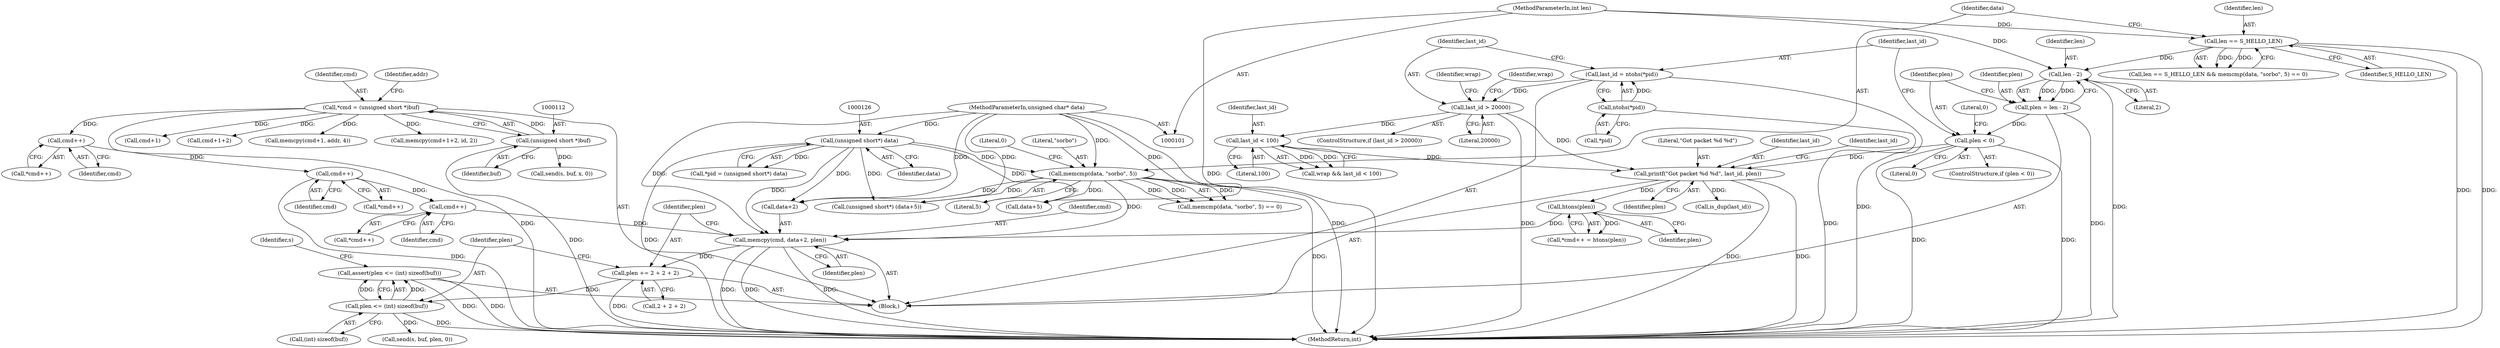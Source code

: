 digraph "0_aircrack-ng_da087238963c1239fdabd47dc1b65279605aca70@API" {
"1000278" [label="(Call,assert(plen <= (int) sizeof(buf)))"];
"1000279" [label="(Call,plen <= (int) sizeof(buf))"];
"1000271" [label="(Call,plen += 2 + 2 + 2)"];
"1000265" [label="(Call,memcpy(cmd, data+2, plen))"];
"1000261" [label="(Call,cmd++)"];
"1000203" [label="(Call,cmd++)"];
"1000197" [label="(Call,cmd++)"];
"1000109" [label="(Call,*cmd = (unsigned short *)buf)"];
"1000111" [label="(Call,(unsigned short *)buf)"];
"1000125" [label="(Call,(unsigned short*) data)"];
"1000103" [label="(MethodParameterIn,unsigned char* data)"];
"1000134" [label="(Call,memcmp(data, \"sorbo\", 5))"];
"1000263" [label="(Call,htons(plen))"];
"1000245" [label="(Call,printf(\"Got packet %d %d\", last_id, plen))"];
"1000224" [label="(Call,last_id > 20000)"];
"1000218" [label="(Call,last_id = ntohs(*pid))"];
"1000220" [label="(Call,ntohs(*pid))"];
"1000233" [label="(Call,last_id < 100)"];
"1000213" [label="(Call,plen < 0)"];
"1000207" [label="(Call,plen = len - 2)"];
"1000209" [label="(Call,len - 2)"];
"1000130" [label="(Call,len == S_HELLO_LEN)"];
"1000104" [label="(MethodParameterIn,int len)"];
"1000204" [label="(Identifier,cmd)"];
"1000104" [label="(MethodParameterIn,int len)"];
"1000110" [label="(Identifier,cmd)"];
"1000225" [label="(Identifier,last_id)"];
"1000281" [label="(Call,(int) sizeof(buf))"];
"1000113" [label="(Identifier,buf)"];
"1000270" [label="(Identifier,plen)"];
"1000234" [label="(Identifier,last_id)"];
"1000130" [label="(Call,len == S_HELLO_LEN)"];
"1000103" [label="(MethodParameterIn,unsigned char* data)"];
"1000132" [label="(Identifier,S_HELLO_LEN)"];
"1000251" [label="(Identifier,last_id)"];
"1000196" [label="(Call,*cmd++)"];
"1000162" [label="(Call,cmd+1)"];
"1000248" [label="(Identifier,plen)"];
"1000271" [label="(Call,plen += 2 + 2 + 2)"];
"1000219" [label="(Identifier,last_id)"];
"1000198" [label="(Identifier,cmd)"];
"1000215" [label="(Literal,0)"];
"1000137" [label="(Literal,5)"];
"1000263" [label="(Call,htons(plen))"];
"1000131" [label="(Identifier,len)"];
"1000260" [label="(Call,*cmd++)"];
"1000280" [label="(Identifier,plen)"];
"1000212" [label="(ControlStructure,if (plen < 0))"];
"1000262" [label="(Identifier,cmd)"];
"1000226" [label="(Literal,20000)"];
"1000224" [label="(Call,last_id > 20000)"];
"1000246" [label="(Literal,\"Got packet %d %d\")"];
"1000207" [label="(Call,plen = len - 2)"];
"1000247" [label="(Identifier,last_id)"];
"1000279" [label="(Call,plen <= (int) sizeof(buf))"];
"1000145" [label="(Call,data+5)"];
"1000106" [label="(Block,)"];
"1000168" [label="(Call,cmd+1+2)"];
"1000220" [label="(Call,ntohs(*pid))"];
"1000161" [label="(Call,memcpy(cmd+1, addr, 4))"];
"1000111" [label="(Call,(unsigned short *)buf)"];
"1000133" [label="(Call,memcmp(data, \"sorbo\", 5) == 0)"];
"1000273" [label="(Call,2 + 2 + 2)"];
"1000267" [label="(Call,data+2)"];
"1000203" [label="(Call,cmd++)"];
"1000250" [label="(Call,is_dup(last_id))"];
"1000297" [label="(MethodReturn,int)"];
"1000125" [label="(Call,(unsigned short*) data)"];
"1000278" [label="(Call,assert(plen <= (int) sizeof(buf)))"];
"1000228" [label="(Identifier,wrap)"];
"1000233" [label="(Call,last_id < 100)"];
"1000232" [label="(Identifier,wrap)"];
"1000218" [label="(Call,last_id = ntohs(*pid))"];
"1000221" [label="(Call,*pid)"];
"1000245" [label="(Call,printf(\"Got packet %d %d\", last_id, plen))"];
"1000266" [label="(Identifier,cmd)"];
"1000235" [label="(Literal,100)"];
"1000129" [label="(Call,len == S_HELLO_LEN && memcmp(data, \"sorbo\", 5) == 0)"];
"1000135" [label="(Identifier,data)"];
"1000209" [label="(Call,len - 2)"];
"1000261" [label="(Call,cmd++)"];
"1000214" [label="(Identifier,plen)"];
"1000136" [label="(Literal,\"sorbo\")"];
"1000197" [label="(Call,cmd++)"];
"1000264" [label="(Identifier,plen)"];
"1000117" [label="(Identifier,addr)"];
"1000272" [label="(Identifier,plen)"];
"1000143" [label="(Call,(unsigned short*) (data+5))"];
"1000138" [label="(Literal,0)"];
"1000223" [label="(ControlStructure,if (last_id > 20000))"];
"1000208" [label="(Identifier,plen)"];
"1000185" [label="(Call,send(s, buf, x, 0))"];
"1000211" [label="(Literal,2)"];
"1000231" [label="(Call,wrap && last_id < 100)"];
"1000265" [label="(Call,memcpy(cmd, data+2, plen))"];
"1000202" [label="(Call,*cmd++)"];
"1000259" [label="(Call,*cmd++ = htons(plen))"];
"1000210" [label="(Identifier,len)"];
"1000127" [label="(Identifier,data)"];
"1000109" [label="(Call,*cmd = (unsigned short *)buf)"];
"1000213" [label="(Call,plen < 0)"];
"1000217" [label="(Literal,0)"];
"1000123" [label="(Call,*pid = (unsigned short*) data)"];
"1000287" [label="(Call,send(s, buf, plen, 0))"];
"1000167" [label="(Call,memcpy(cmd+1+2, id, 2))"];
"1000288" [label="(Identifier,s)"];
"1000134" [label="(Call,memcmp(data, \"sorbo\", 5))"];
"1000278" -> "1000106"  [label="AST: "];
"1000278" -> "1000279"  [label="CFG: "];
"1000279" -> "1000278"  [label="AST: "];
"1000288" -> "1000278"  [label="CFG: "];
"1000278" -> "1000297"  [label="DDG: "];
"1000278" -> "1000297"  [label="DDG: "];
"1000279" -> "1000278"  [label="DDG: "];
"1000279" -> "1000278"  [label="DDG: "];
"1000279" -> "1000281"  [label="CFG: "];
"1000280" -> "1000279"  [label="AST: "];
"1000281" -> "1000279"  [label="AST: "];
"1000279" -> "1000297"  [label="DDG: "];
"1000271" -> "1000279"  [label="DDG: "];
"1000279" -> "1000287"  [label="DDG: "];
"1000271" -> "1000106"  [label="AST: "];
"1000271" -> "1000273"  [label="CFG: "];
"1000272" -> "1000271"  [label="AST: "];
"1000273" -> "1000271"  [label="AST: "];
"1000280" -> "1000271"  [label="CFG: "];
"1000271" -> "1000297"  [label="DDG: "];
"1000265" -> "1000271"  [label="DDG: "];
"1000265" -> "1000106"  [label="AST: "];
"1000265" -> "1000270"  [label="CFG: "];
"1000266" -> "1000265"  [label="AST: "];
"1000267" -> "1000265"  [label="AST: "];
"1000270" -> "1000265"  [label="AST: "];
"1000272" -> "1000265"  [label="CFG: "];
"1000265" -> "1000297"  [label="DDG: "];
"1000265" -> "1000297"  [label="DDG: "];
"1000265" -> "1000297"  [label="DDG: "];
"1000261" -> "1000265"  [label="DDG: "];
"1000125" -> "1000265"  [label="DDG: "];
"1000134" -> "1000265"  [label="DDG: "];
"1000103" -> "1000265"  [label="DDG: "];
"1000263" -> "1000265"  [label="DDG: "];
"1000261" -> "1000260"  [label="AST: "];
"1000261" -> "1000262"  [label="CFG: "];
"1000262" -> "1000261"  [label="AST: "];
"1000260" -> "1000261"  [label="CFG: "];
"1000203" -> "1000261"  [label="DDG: "];
"1000203" -> "1000202"  [label="AST: "];
"1000203" -> "1000204"  [label="CFG: "];
"1000204" -> "1000203"  [label="AST: "];
"1000202" -> "1000203"  [label="CFG: "];
"1000203" -> "1000297"  [label="DDG: "];
"1000197" -> "1000203"  [label="DDG: "];
"1000197" -> "1000196"  [label="AST: "];
"1000197" -> "1000198"  [label="CFG: "];
"1000198" -> "1000197"  [label="AST: "];
"1000196" -> "1000197"  [label="CFG: "];
"1000109" -> "1000197"  [label="DDG: "];
"1000109" -> "1000106"  [label="AST: "];
"1000109" -> "1000111"  [label="CFG: "];
"1000110" -> "1000109"  [label="AST: "];
"1000111" -> "1000109"  [label="AST: "];
"1000117" -> "1000109"  [label="CFG: "];
"1000109" -> "1000297"  [label="DDG: "];
"1000111" -> "1000109"  [label="DDG: "];
"1000109" -> "1000161"  [label="DDG: "];
"1000109" -> "1000162"  [label="DDG: "];
"1000109" -> "1000167"  [label="DDG: "];
"1000109" -> "1000168"  [label="DDG: "];
"1000111" -> "1000113"  [label="CFG: "];
"1000112" -> "1000111"  [label="AST: "];
"1000113" -> "1000111"  [label="AST: "];
"1000111" -> "1000297"  [label="DDG: "];
"1000111" -> "1000185"  [label="DDG: "];
"1000125" -> "1000123"  [label="AST: "];
"1000125" -> "1000127"  [label="CFG: "];
"1000126" -> "1000125"  [label="AST: "];
"1000127" -> "1000125"  [label="AST: "];
"1000123" -> "1000125"  [label="CFG: "];
"1000125" -> "1000297"  [label="DDG: "];
"1000125" -> "1000123"  [label="DDG: "];
"1000103" -> "1000125"  [label="DDG: "];
"1000125" -> "1000134"  [label="DDG: "];
"1000125" -> "1000143"  [label="DDG: "];
"1000125" -> "1000145"  [label="DDG: "];
"1000125" -> "1000267"  [label="DDG: "];
"1000103" -> "1000101"  [label="AST: "];
"1000103" -> "1000297"  [label="DDG: "];
"1000103" -> "1000134"  [label="DDG: "];
"1000103" -> "1000143"  [label="DDG: "];
"1000103" -> "1000145"  [label="DDG: "];
"1000103" -> "1000267"  [label="DDG: "];
"1000134" -> "1000133"  [label="AST: "];
"1000134" -> "1000137"  [label="CFG: "];
"1000135" -> "1000134"  [label="AST: "];
"1000136" -> "1000134"  [label="AST: "];
"1000137" -> "1000134"  [label="AST: "];
"1000138" -> "1000134"  [label="CFG: "];
"1000134" -> "1000297"  [label="DDG: "];
"1000134" -> "1000133"  [label="DDG: "];
"1000134" -> "1000133"  [label="DDG: "];
"1000134" -> "1000133"  [label="DDG: "];
"1000134" -> "1000143"  [label="DDG: "];
"1000134" -> "1000145"  [label="DDG: "];
"1000134" -> "1000267"  [label="DDG: "];
"1000263" -> "1000259"  [label="AST: "];
"1000263" -> "1000264"  [label="CFG: "];
"1000264" -> "1000263"  [label="AST: "];
"1000259" -> "1000263"  [label="CFG: "];
"1000263" -> "1000259"  [label="DDG: "];
"1000245" -> "1000263"  [label="DDG: "];
"1000245" -> "1000106"  [label="AST: "];
"1000245" -> "1000248"  [label="CFG: "];
"1000246" -> "1000245"  [label="AST: "];
"1000247" -> "1000245"  [label="AST: "];
"1000248" -> "1000245"  [label="AST: "];
"1000251" -> "1000245"  [label="CFG: "];
"1000245" -> "1000297"  [label="DDG: "];
"1000245" -> "1000297"  [label="DDG: "];
"1000224" -> "1000245"  [label="DDG: "];
"1000233" -> "1000245"  [label="DDG: "];
"1000213" -> "1000245"  [label="DDG: "];
"1000245" -> "1000250"  [label="DDG: "];
"1000224" -> "1000223"  [label="AST: "];
"1000224" -> "1000226"  [label="CFG: "];
"1000225" -> "1000224"  [label="AST: "];
"1000226" -> "1000224"  [label="AST: "];
"1000228" -> "1000224"  [label="CFG: "];
"1000232" -> "1000224"  [label="CFG: "];
"1000224" -> "1000297"  [label="DDG: "];
"1000218" -> "1000224"  [label="DDG: "];
"1000224" -> "1000233"  [label="DDG: "];
"1000218" -> "1000106"  [label="AST: "];
"1000218" -> "1000220"  [label="CFG: "];
"1000219" -> "1000218"  [label="AST: "];
"1000220" -> "1000218"  [label="AST: "];
"1000225" -> "1000218"  [label="CFG: "];
"1000218" -> "1000297"  [label="DDG: "];
"1000220" -> "1000218"  [label="DDG: "];
"1000220" -> "1000221"  [label="CFG: "];
"1000221" -> "1000220"  [label="AST: "];
"1000220" -> "1000297"  [label="DDG: "];
"1000233" -> "1000231"  [label="AST: "];
"1000233" -> "1000235"  [label="CFG: "];
"1000234" -> "1000233"  [label="AST: "];
"1000235" -> "1000233"  [label="AST: "];
"1000231" -> "1000233"  [label="CFG: "];
"1000233" -> "1000231"  [label="DDG: "];
"1000233" -> "1000231"  [label="DDG: "];
"1000213" -> "1000212"  [label="AST: "];
"1000213" -> "1000215"  [label="CFG: "];
"1000214" -> "1000213"  [label="AST: "];
"1000215" -> "1000213"  [label="AST: "];
"1000217" -> "1000213"  [label="CFG: "];
"1000219" -> "1000213"  [label="CFG: "];
"1000213" -> "1000297"  [label="DDG: "];
"1000213" -> "1000297"  [label="DDG: "];
"1000207" -> "1000213"  [label="DDG: "];
"1000207" -> "1000106"  [label="AST: "];
"1000207" -> "1000209"  [label="CFG: "];
"1000208" -> "1000207"  [label="AST: "];
"1000209" -> "1000207"  [label="AST: "];
"1000214" -> "1000207"  [label="CFG: "];
"1000207" -> "1000297"  [label="DDG: "];
"1000209" -> "1000207"  [label="DDG: "];
"1000209" -> "1000207"  [label="DDG: "];
"1000209" -> "1000211"  [label="CFG: "];
"1000210" -> "1000209"  [label="AST: "];
"1000211" -> "1000209"  [label="AST: "];
"1000209" -> "1000297"  [label="DDG: "];
"1000130" -> "1000209"  [label="DDG: "];
"1000104" -> "1000209"  [label="DDG: "];
"1000130" -> "1000129"  [label="AST: "];
"1000130" -> "1000132"  [label="CFG: "];
"1000131" -> "1000130"  [label="AST: "];
"1000132" -> "1000130"  [label="AST: "];
"1000135" -> "1000130"  [label="CFG: "];
"1000129" -> "1000130"  [label="CFG: "];
"1000130" -> "1000297"  [label="DDG: "];
"1000130" -> "1000297"  [label="DDG: "];
"1000130" -> "1000129"  [label="DDG: "];
"1000130" -> "1000129"  [label="DDG: "];
"1000104" -> "1000130"  [label="DDG: "];
"1000104" -> "1000101"  [label="AST: "];
"1000104" -> "1000297"  [label="DDG: "];
}
